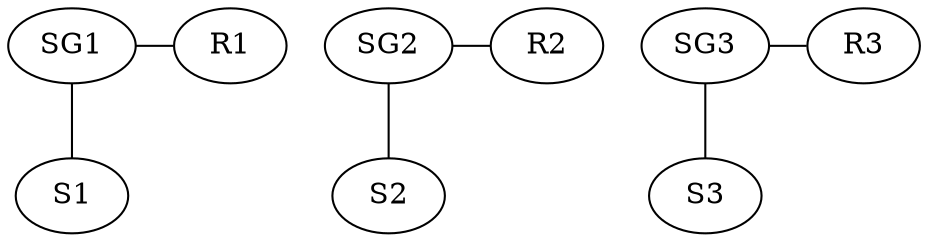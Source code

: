 graph G {
  SG1 -- S1
  SG1 -- R1 [constraint=false]
  SG2 -- S2
  SG2 -- R2 [constraint=false]
  SG3 -- S3
  SG3 -- R3 [constraint=false]
}


